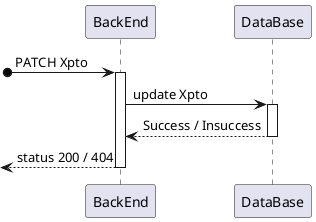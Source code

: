 @startuml nivel3

[o-> BackEnd ++: PATCH Xpto
BackEnd -> DataBase ++: update Xpto
DataBase --> BackEnd --: Success / Insuccess
[<-- BackEnd --: status 200 / 404

@enduml
